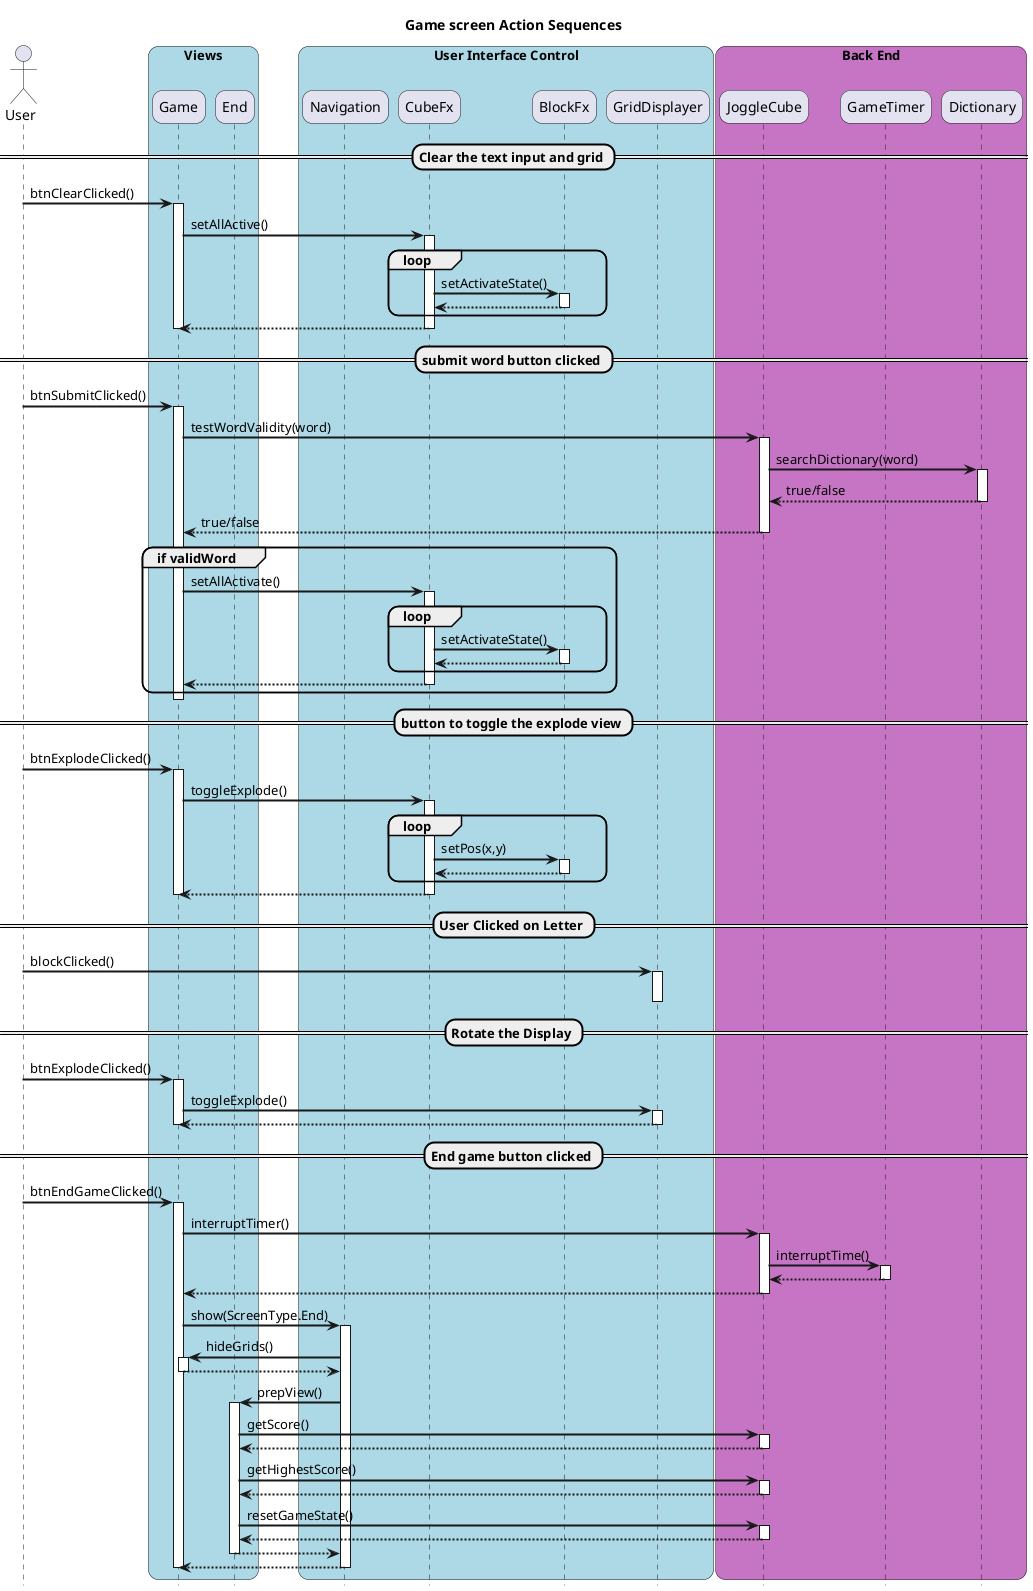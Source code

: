 @startuml
hide footbox

title Game screen Action Sequences

skinparam sequenceArrowThickness 2
skinparam roundcorner 20
skinparam maxmessagesize 60


actor User

box "Views" #LightBlue

participant Game
participant End

end box

box "User Interface Control" #LightBlue

participant Navigation
participant CubeFx
participant BlockFx
participant GridDisplayer

end box


box "Back End" #c675c5

participant JoggleCube
participant GameTimer
participant Dictionary
end box

== Clear the text input and grid ==

User -> Game : btnClearClicked()
activate Game
    Game -> CubeFx : setAllActive()
    activate CubeFx
        loop
            CubeFx -> BlockFx : setActivateState()
            activate BlockFx
                BlockFx --> CubeFx
            deactivate BlockFx
        end
        CubeFx --> Game
    deactivate CubeFx
deactivate Game

== submit word button clicked ==

User -> Game : btnSubmitClicked()
activate Game
    Game -> JoggleCube : testWordValidity(word)
    activate JoggleCube
        JoggleCube -> Dictionary : searchDictionary(word)
        activate Dictionary
            Dictionary --> JoggleCube : true/false
        deactivate Dictionary
        JoggleCube --> Game : true/false
    deactivate JoggleCube

    group if validWord
        Game -> CubeFx : setAllActivate()
        activate CubeFx
            loop
                CubeFx -> BlockFx : setActivateState()
                activate BlockFx
                        BlockFx --> CubeFx
                deactivate BlockFx
            end
            CubeFx --> Game
        deactivate CubeFx
    end
deactivate Game

== button to toggle the explode view ==

User -> Game : btnExplodeClicked()
activate Game
    Game -> CubeFx : toggleExplode()
    activate CubeFx
        loop
            CubeFx -> BlockFx : setPos(x,y)
            activate BlockFx
                BlockFx --> CubeFx
            deactivate BlockFx
        end
        CubeFx --> Game
    deactivate CubeFx
deactivate Game

== User Clicked on Letter ==

User -> GridDisplayer : blockClicked()
activate GridDisplayer
deactivate GridDisplayer

== Rotate the Display ==

User -> Game : btnExplodeClicked()
activate Game
    Game -> GridDisplayer : toggleExplode()
    activate GridDisplayer
        GridDisplayer --> Game
    deactivate GridDisplayer
deactivate Game

== End game button clicked ==

User -> Game : btnEndGameClicked()
activate Game
    Game -> JoggleCube : interruptTimer()
    activate JoggleCube
        JoggleCube -> GameTimer : interruptTime()
        activate GameTimer
            GameTimer --> JoggleCube
        deactivate GameTimer
        JoggleCube --> Game
    deactivate JoggleCube
    Game -> Navigation : show(ScreenType.End)
    activate Navigation
        Navigation -> Game : hideGrids()
        activate Game
            Game --> Navigation
        deactivate Game
        Navigation -> End : prepView()
        activate End
            End -> JoggleCube : getScore()
            activate JoggleCube
                JoggleCube --> End
            deactivate JoggleCube
            End -> JoggleCube : getHighestScore()
            activate JoggleCube
                JoggleCube --> End
            deactivate JoggleCube
            End -> JoggleCube : resetGameState()
            activate JoggleCube
                JoggleCube --> End
            deactivate JoggleCube
            End --> Navigation
        deactivate End
        Navigation --> Game
    deactivate Navigation
deactivate Game

@enduml